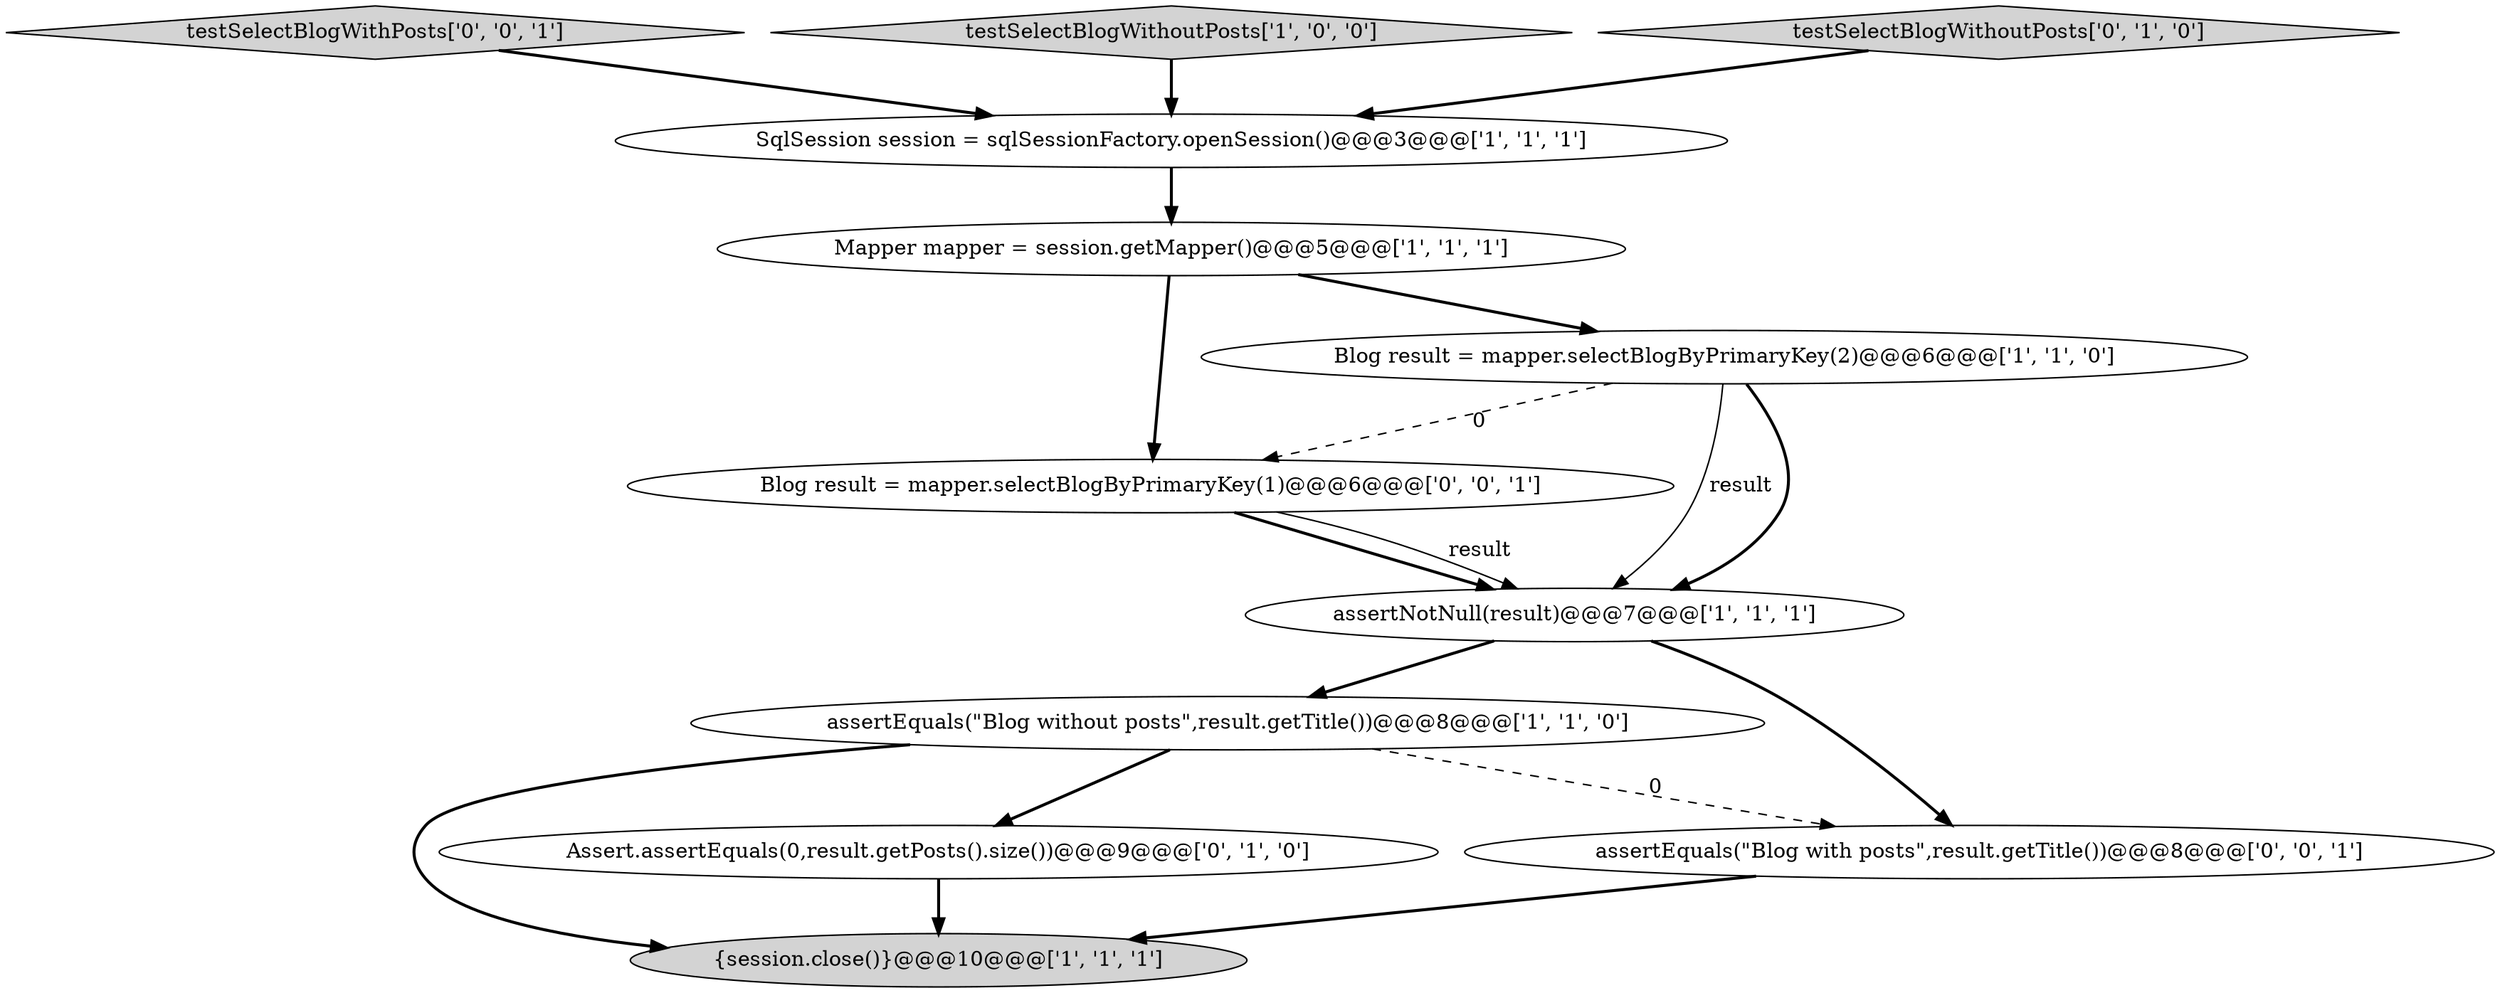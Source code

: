 digraph {
10 [style = filled, label = "testSelectBlogWithPosts['0', '0', '1']", fillcolor = lightgray, shape = diamond image = "AAA0AAABBB3BBB"];
6 [style = filled, label = "{session.close()}@@@10@@@['1', '1', '1']", fillcolor = lightgray, shape = ellipse image = "AAA0AAABBB1BBB"];
2 [style = filled, label = "SqlSession session = sqlSessionFactory.openSession()@@@3@@@['1', '1', '1']", fillcolor = white, shape = ellipse image = "AAA0AAABBB1BBB"];
1 [style = filled, label = "assertEquals(\"Blog without posts\",result.getTitle())@@@8@@@['1', '1', '0']", fillcolor = white, shape = ellipse image = "AAA0AAABBB1BBB"];
4 [style = filled, label = "testSelectBlogWithoutPosts['1', '0', '0']", fillcolor = lightgray, shape = diamond image = "AAA0AAABBB1BBB"];
5 [style = filled, label = "Mapper mapper = session.getMapper()@@@5@@@['1', '1', '1']", fillcolor = white, shape = ellipse image = "AAA0AAABBB1BBB"];
8 [style = filled, label = "Assert.assertEquals(0,result.getPosts().size())@@@9@@@['0', '1', '0']", fillcolor = white, shape = ellipse image = "AAA1AAABBB2BBB"];
7 [style = filled, label = "testSelectBlogWithoutPosts['0', '1', '0']", fillcolor = lightgray, shape = diamond image = "AAA0AAABBB2BBB"];
11 [style = filled, label = "Blog result = mapper.selectBlogByPrimaryKey(1)@@@6@@@['0', '0', '1']", fillcolor = white, shape = ellipse image = "AAA0AAABBB3BBB"];
0 [style = filled, label = "assertNotNull(result)@@@7@@@['1', '1', '1']", fillcolor = white, shape = ellipse image = "AAA0AAABBB1BBB"];
3 [style = filled, label = "Blog result = mapper.selectBlogByPrimaryKey(2)@@@6@@@['1', '1', '0']", fillcolor = white, shape = ellipse image = "AAA0AAABBB1BBB"];
9 [style = filled, label = "assertEquals(\"Blog with posts\",result.getTitle())@@@8@@@['0', '0', '1']", fillcolor = white, shape = ellipse image = "AAA0AAABBB3BBB"];
1->8 [style = bold, label=""];
11->0 [style = bold, label=""];
0->9 [style = bold, label=""];
5->3 [style = bold, label=""];
3->0 [style = solid, label="result"];
3->11 [style = dashed, label="0"];
5->11 [style = bold, label=""];
8->6 [style = bold, label=""];
10->2 [style = bold, label=""];
11->0 [style = solid, label="result"];
3->0 [style = bold, label=""];
1->6 [style = bold, label=""];
1->9 [style = dashed, label="0"];
0->1 [style = bold, label=""];
4->2 [style = bold, label=""];
2->5 [style = bold, label=""];
9->6 [style = bold, label=""];
7->2 [style = bold, label=""];
}
